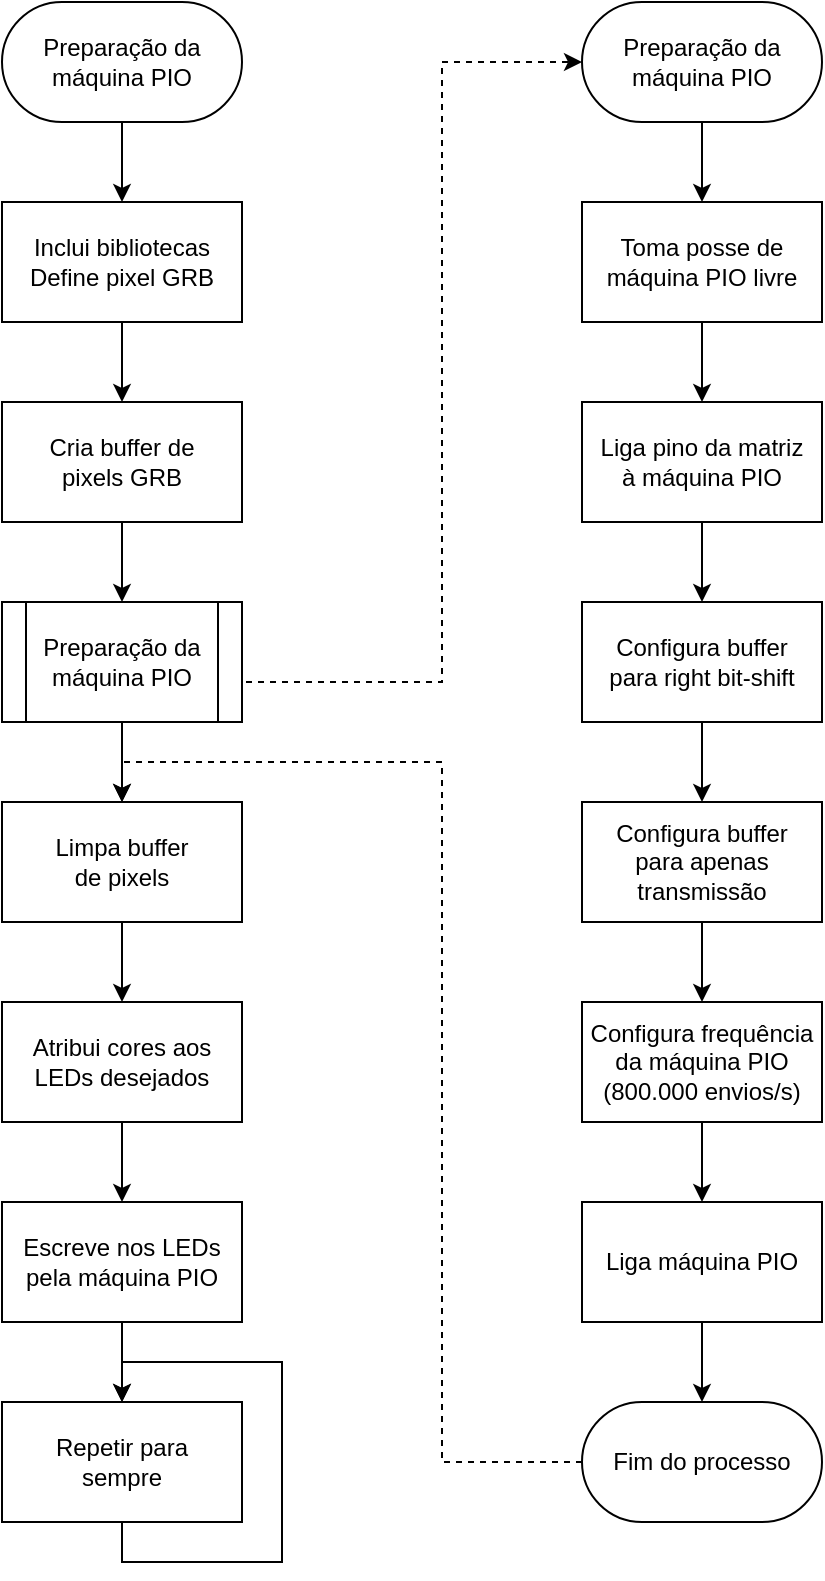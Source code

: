 <mxfile version="25.0.3">
  <diagram id="C5RBs43oDa-KdzZeNtuy" name="Page-1">
    <mxGraphModel dx="1509" dy="788" grid="1" gridSize="10" guides="1" tooltips="1" connect="1" arrows="1" fold="1" page="1" pageScale="1" pageWidth="827" pageHeight="1169" math="0" shadow="0">
      <root>
        <mxCell id="WIyWlLk6GJQsqaUBKTNV-0" />
        <mxCell id="WIyWlLk6GJQsqaUBKTNV-1" parent="WIyWlLk6GJQsqaUBKTNV-0" />
        <mxCell id="zsW3rWtCcTq9CwjmBnqw-3" style="edgeStyle=orthogonalEdgeStyle;rounded=0;orthogonalLoop=1;jettySize=auto;html=1;entryX=0.5;entryY=0;entryDx=0;entryDy=0;exitX=0.5;exitY=1;exitDx=0;exitDy=0;" edge="1" parent="WIyWlLk6GJQsqaUBKTNV-1" source="zsW3rWtCcTq9CwjmBnqw-42">
          <mxGeometry relative="1" as="geometry">
            <mxPoint x="280" y="190" as="sourcePoint" />
            <mxPoint x="280" y="230.0" as="targetPoint" />
          </mxGeometry>
        </mxCell>
        <mxCell id="zsW3rWtCcTq9CwjmBnqw-5" style="edgeStyle=orthogonalEdgeStyle;rounded=0;orthogonalLoop=1;jettySize=auto;html=1;entryX=0.5;entryY=0;entryDx=0;entryDy=0;exitX=0.5;exitY=1;exitDx=0;exitDy=0;" edge="1" parent="WIyWlLk6GJQsqaUBKTNV-1" source="zsW3rWtCcTq9CwjmBnqw-8" target="zsW3rWtCcTq9CwjmBnqw-4">
          <mxGeometry relative="1" as="geometry">
            <mxPoint x="280" y="290.0" as="sourcePoint" />
          </mxGeometry>
        </mxCell>
        <mxCell id="zsW3rWtCcTq9CwjmBnqw-7" style="edgeStyle=orthogonalEdgeStyle;rounded=0;orthogonalLoop=1;jettySize=auto;html=1;entryX=0.5;entryY=0;entryDx=0;entryDy=0;" edge="1" parent="WIyWlLk6GJQsqaUBKTNV-1" source="zsW3rWtCcTq9CwjmBnqw-4">
          <mxGeometry relative="1" as="geometry">
            <mxPoint x="280" y="430.0" as="targetPoint" />
          </mxGeometry>
        </mxCell>
        <mxCell id="zsW3rWtCcTq9CwjmBnqw-4" value="&lt;div&gt;Cria buffer de&lt;/div&gt;&lt;div&gt;pixels GRB&lt;br&gt;&lt;/div&gt;" style="shape=rectangle;perimeter=parallelogramPerimeter;whiteSpace=wrap;html=1;fixedSize=1;" vertex="1" parent="WIyWlLk6GJQsqaUBKTNV-1">
          <mxGeometry x="220" y="330" width="120" height="60" as="geometry" />
        </mxCell>
        <mxCell id="zsW3rWtCcTq9CwjmBnqw-8" value="&lt;div&gt;Inclui bibliotecas&lt;/div&gt;&lt;div&gt;Define pixel GRB&lt;br&gt;&lt;/div&gt;" style="rounded=0;whiteSpace=wrap;html=1;" vertex="1" parent="WIyWlLk6GJQsqaUBKTNV-1">
          <mxGeometry x="220" y="230" width="120" height="60" as="geometry" />
        </mxCell>
        <mxCell id="zsW3rWtCcTq9CwjmBnqw-30" style="edgeStyle=orthogonalEdgeStyle;rounded=0;orthogonalLoop=1;jettySize=auto;html=1;entryX=0;entryY=0.5;entryDx=0;entryDy=0;dashed=1;exitX=1;exitY=0.5;exitDx=0;exitDy=0;" edge="1" parent="WIyWlLk6GJQsqaUBKTNV-1" source="zsW3rWtCcTq9CwjmBnqw-9" target="zsW3rWtCcTq9CwjmBnqw-12">
          <mxGeometry relative="1" as="geometry">
            <Array as="points">
              <mxPoint x="440" y="470" />
              <mxPoint x="440" y="160" />
            </Array>
          </mxGeometry>
        </mxCell>
        <mxCell id="zsW3rWtCcTq9CwjmBnqw-32" style="edgeStyle=orthogonalEdgeStyle;rounded=0;orthogonalLoop=1;jettySize=auto;html=1;" edge="1" parent="WIyWlLk6GJQsqaUBKTNV-1" source="zsW3rWtCcTq9CwjmBnqw-9">
          <mxGeometry relative="1" as="geometry">
            <mxPoint x="280" y="530" as="targetPoint" />
          </mxGeometry>
        </mxCell>
        <mxCell id="zsW3rWtCcTq9CwjmBnqw-9" value="&lt;div&gt;Preparação da&lt;/div&gt;&lt;div&gt;máquina PIO&lt;br&gt;&lt;/div&gt;" style="shape=process;whiteSpace=wrap;html=1;backgroundOutline=1;" vertex="1" parent="WIyWlLk6GJQsqaUBKTNV-1">
          <mxGeometry x="220" y="430" width="120" height="60" as="geometry" />
        </mxCell>
        <mxCell id="zsW3rWtCcTq9CwjmBnqw-17" style="edgeStyle=orthogonalEdgeStyle;rounded=0;orthogonalLoop=1;jettySize=auto;html=1;entryX=0.5;entryY=0;entryDx=0;entryDy=0;" edge="1" parent="WIyWlLk6GJQsqaUBKTNV-1" source="zsW3rWtCcTq9CwjmBnqw-12" target="zsW3rWtCcTq9CwjmBnqw-16">
          <mxGeometry relative="1" as="geometry" />
        </mxCell>
        <mxCell id="zsW3rWtCcTq9CwjmBnqw-12" value="&lt;div&gt;Preparação da&lt;/div&gt;&lt;div&gt;máquina PIO&lt;br&gt;&lt;/div&gt;" style="rounded=1;whiteSpace=wrap;html=1;arcSize=50;" vertex="1" parent="WIyWlLk6GJQsqaUBKTNV-1">
          <mxGeometry x="510" y="130" width="120" height="60" as="geometry" />
        </mxCell>
        <mxCell id="zsW3rWtCcTq9CwjmBnqw-19" style="edgeStyle=orthogonalEdgeStyle;rounded=0;orthogonalLoop=1;jettySize=auto;html=1;entryX=0.5;entryY=0;entryDx=0;entryDy=0;" edge="1" parent="WIyWlLk6GJQsqaUBKTNV-1" source="zsW3rWtCcTq9CwjmBnqw-16" target="zsW3rWtCcTq9CwjmBnqw-18">
          <mxGeometry relative="1" as="geometry" />
        </mxCell>
        <mxCell id="zsW3rWtCcTq9CwjmBnqw-16" value="&lt;div&gt;Toma posse de&lt;/div&gt;&lt;div&gt;máquina PIO livre&lt;br&gt;&lt;/div&gt;" style="rounded=0;whiteSpace=wrap;html=1;" vertex="1" parent="WIyWlLk6GJQsqaUBKTNV-1">
          <mxGeometry x="510" y="230" width="120" height="60" as="geometry" />
        </mxCell>
        <mxCell id="zsW3rWtCcTq9CwjmBnqw-21" style="edgeStyle=orthogonalEdgeStyle;rounded=0;orthogonalLoop=1;jettySize=auto;html=1;entryX=0.5;entryY=0;entryDx=0;entryDy=0;" edge="1" parent="WIyWlLk6GJQsqaUBKTNV-1" source="zsW3rWtCcTq9CwjmBnqw-18" target="zsW3rWtCcTq9CwjmBnqw-20">
          <mxGeometry relative="1" as="geometry" />
        </mxCell>
        <mxCell id="zsW3rWtCcTq9CwjmBnqw-18" value="&lt;div&gt;Liga pino da matriz&lt;/div&gt;&lt;div&gt;à máquina PIO&lt;br&gt;&lt;/div&gt;" style="rounded=0;whiteSpace=wrap;html=1;" vertex="1" parent="WIyWlLk6GJQsqaUBKTNV-1">
          <mxGeometry x="510" y="330" width="120" height="60" as="geometry" />
        </mxCell>
        <mxCell id="zsW3rWtCcTq9CwjmBnqw-23" style="edgeStyle=orthogonalEdgeStyle;rounded=0;orthogonalLoop=1;jettySize=auto;html=1;entryX=0.5;entryY=0;entryDx=0;entryDy=0;" edge="1" parent="WIyWlLk6GJQsqaUBKTNV-1" source="zsW3rWtCcTq9CwjmBnqw-20" target="zsW3rWtCcTq9CwjmBnqw-22">
          <mxGeometry relative="1" as="geometry" />
        </mxCell>
        <mxCell id="zsW3rWtCcTq9CwjmBnqw-20" value="&lt;div&gt;Configura buffer&lt;br&gt;&lt;/div&gt;&lt;div&gt;para right bit-shift&lt;br&gt; &lt;/div&gt;" style="rounded=0;whiteSpace=wrap;html=1;" vertex="1" parent="WIyWlLk6GJQsqaUBKTNV-1">
          <mxGeometry x="510" y="430" width="120" height="60" as="geometry" />
        </mxCell>
        <mxCell id="zsW3rWtCcTq9CwjmBnqw-25" style="edgeStyle=orthogonalEdgeStyle;rounded=0;orthogonalLoop=1;jettySize=auto;html=1;entryX=0.5;entryY=0;entryDx=0;entryDy=0;" edge="1" parent="WIyWlLk6GJQsqaUBKTNV-1" source="zsW3rWtCcTq9CwjmBnqw-22" target="zsW3rWtCcTq9CwjmBnqw-24">
          <mxGeometry relative="1" as="geometry" />
        </mxCell>
        <mxCell id="zsW3rWtCcTq9CwjmBnqw-22" value="&lt;div&gt;Configura buffer&lt;br&gt;&lt;/div&gt;&lt;div&gt;para apenas&lt;/div&gt;&lt;div&gt;transmissão&lt;br&gt;&lt;/div&gt;" style="rounded=0;whiteSpace=wrap;html=1;" vertex="1" parent="WIyWlLk6GJQsqaUBKTNV-1">
          <mxGeometry x="510" y="530" width="120" height="60" as="geometry" />
        </mxCell>
        <mxCell id="zsW3rWtCcTq9CwjmBnqw-27" style="edgeStyle=orthogonalEdgeStyle;rounded=0;orthogonalLoop=1;jettySize=auto;html=1;entryX=0.5;entryY=0;entryDx=0;entryDy=0;" edge="1" parent="WIyWlLk6GJQsqaUBKTNV-1" source="zsW3rWtCcTq9CwjmBnqw-24" target="zsW3rWtCcTq9CwjmBnqw-26">
          <mxGeometry relative="1" as="geometry" />
        </mxCell>
        <mxCell id="zsW3rWtCcTq9CwjmBnqw-24" value="&lt;div&gt;Configura frequência&lt;/div&gt;&lt;div&gt;da máquina PIO&lt;/div&gt;&lt;div&gt;(800.000 envios/s)&lt;br&gt;&lt;/div&gt;" style="rounded=0;whiteSpace=wrap;html=1;" vertex="1" parent="WIyWlLk6GJQsqaUBKTNV-1">
          <mxGeometry x="510" y="630" width="120" height="60" as="geometry" />
        </mxCell>
        <mxCell id="zsW3rWtCcTq9CwjmBnqw-29" style="edgeStyle=orthogonalEdgeStyle;rounded=0;orthogonalLoop=1;jettySize=auto;html=1;entryX=0.5;entryY=0;entryDx=0;entryDy=0;" edge="1" parent="WIyWlLk6GJQsqaUBKTNV-1" source="zsW3rWtCcTq9CwjmBnqw-26" target="zsW3rWtCcTq9CwjmBnqw-28">
          <mxGeometry relative="1" as="geometry" />
        </mxCell>
        <mxCell id="zsW3rWtCcTq9CwjmBnqw-26" value="&lt;div&gt;Liga máquina PIO&lt;br&gt;&lt;/div&gt;" style="rounded=0;whiteSpace=wrap;html=1;" vertex="1" parent="WIyWlLk6GJQsqaUBKTNV-1">
          <mxGeometry x="510" y="730" width="120" height="60" as="geometry" />
        </mxCell>
        <mxCell id="zsW3rWtCcTq9CwjmBnqw-31" style="edgeStyle=orthogonalEdgeStyle;rounded=0;orthogonalLoop=1;jettySize=auto;html=1;dashed=1;" edge="1" parent="WIyWlLk6GJQsqaUBKTNV-1" source="zsW3rWtCcTq9CwjmBnqw-28">
          <mxGeometry relative="1" as="geometry">
            <mxPoint x="280" y="530" as="targetPoint" />
            <Array as="points">
              <mxPoint x="440" y="860" />
              <mxPoint x="440" y="510" />
              <mxPoint x="280" y="510" />
            </Array>
          </mxGeometry>
        </mxCell>
        <mxCell id="zsW3rWtCcTq9CwjmBnqw-28" value="Fim do processo" style="rounded=1;whiteSpace=wrap;html=1;arcSize=50;" vertex="1" parent="WIyWlLk6GJQsqaUBKTNV-1">
          <mxGeometry x="510" y="830" width="120" height="60" as="geometry" />
        </mxCell>
        <mxCell id="zsW3rWtCcTq9CwjmBnqw-35" style="edgeStyle=orthogonalEdgeStyle;rounded=0;orthogonalLoop=1;jettySize=auto;html=1;entryX=0.5;entryY=0;entryDx=0;entryDy=0;" edge="1" parent="WIyWlLk6GJQsqaUBKTNV-1" source="zsW3rWtCcTq9CwjmBnqw-33" target="zsW3rWtCcTq9CwjmBnqw-34">
          <mxGeometry relative="1" as="geometry" />
        </mxCell>
        <mxCell id="zsW3rWtCcTq9CwjmBnqw-33" value="&lt;div&gt;Limpa buffer&lt;/div&gt;&lt;div&gt;de pixels&lt;/div&gt;" style="rounded=0;whiteSpace=wrap;html=1;" vertex="1" parent="WIyWlLk6GJQsqaUBKTNV-1">
          <mxGeometry x="220" y="530" width="120" height="60" as="geometry" />
        </mxCell>
        <mxCell id="zsW3rWtCcTq9CwjmBnqw-37" style="edgeStyle=orthogonalEdgeStyle;rounded=0;orthogonalLoop=1;jettySize=auto;html=1;entryX=0.5;entryY=0;entryDx=0;entryDy=0;" edge="1" parent="WIyWlLk6GJQsqaUBKTNV-1" source="zsW3rWtCcTq9CwjmBnqw-34" target="zsW3rWtCcTq9CwjmBnqw-36">
          <mxGeometry relative="1" as="geometry" />
        </mxCell>
        <mxCell id="zsW3rWtCcTq9CwjmBnqw-34" value="&lt;div&gt;Atribui cores aos&lt;/div&gt;&lt;div&gt;LEDs desejados&lt;br&gt;&lt;/div&gt;" style="rounded=0;whiteSpace=wrap;html=1;" vertex="1" parent="WIyWlLk6GJQsqaUBKTNV-1">
          <mxGeometry x="220" y="630" width="120" height="60" as="geometry" />
        </mxCell>
        <mxCell id="zsW3rWtCcTq9CwjmBnqw-40" style="edgeStyle=orthogonalEdgeStyle;rounded=0;orthogonalLoop=1;jettySize=auto;html=1;entryX=0.5;entryY=0;entryDx=0;entryDy=0;" edge="1" parent="WIyWlLk6GJQsqaUBKTNV-1" source="zsW3rWtCcTq9CwjmBnqw-36" target="zsW3rWtCcTq9CwjmBnqw-39">
          <mxGeometry relative="1" as="geometry" />
        </mxCell>
        <mxCell id="zsW3rWtCcTq9CwjmBnqw-36" value="&lt;div&gt;Escreve nos LEDs&lt;/div&gt;&lt;div&gt;pela máquina PIO&lt;br&gt;&lt;/div&gt;" style="rounded=0;whiteSpace=wrap;html=1;" vertex="1" parent="WIyWlLk6GJQsqaUBKTNV-1">
          <mxGeometry x="220" y="730" width="120" height="60" as="geometry" />
        </mxCell>
        <mxCell id="zsW3rWtCcTq9CwjmBnqw-41" style="edgeStyle=orthogonalEdgeStyle;rounded=0;orthogonalLoop=1;jettySize=auto;html=1;exitX=0.5;exitY=1;exitDx=0;exitDy=0;entryX=0.5;entryY=0;entryDx=0;entryDy=0;" edge="1" parent="WIyWlLk6GJQsqaUBKTNV-1" source="zsW3rWtCcTq9CwjmBnqw-39" target="zsW3rWtCcTq9CwjmBnqw-39">
          <mxGeometry relative="1" as="geometry">
            <mxPoint x="280" y="810" as="targetPoint" />
            <Array as="points">
              <mxPoint x="280" y="910" />
              <mxPoint x="360" y="910" />
              <mxPoint x="360" y="810" />
              <mxPoint x="280" y="810" />
            </Array>
          </mxGeometry>
        </mxCell>
        <mxCell id="zsW3rWtCcTq9CwjmBnqw-39" value="&lt;div&gt;Repetir para&lt;/div&gt;&lt;div&gt;sempre&lt;br&gt;&lt;/div&gt;" style="rounded=0;whiteSpace=wrap;html=1;" vertex="1" parent="WIyWlLk6GJQsqaUBKTNV-1">
          <mxGeometry x="220" y="830" width="120" height="60" as="geometry" />
        </mxCell>
        <mxCell id="zsW3rWtCcTq9CwjmBnqw-42" value="&lt;div&gt;Preparação da&lt;/div&gt;&lt;div&gt;máquina PIO&lt;br&gt;&lt;/div&gt;" style="rounded=1;whiteSpace=wrap;html=1;arcSize=50;" vertex="1" parent="WIyWlLk6GJQsqaUBKTNV-1">
          <mxGeometry x="220" y="130" width="120" height="60" as="geometry" />
        </mxCell>
      </root>
    </mxGraphModel>
  </diagram>
</mxfile>
